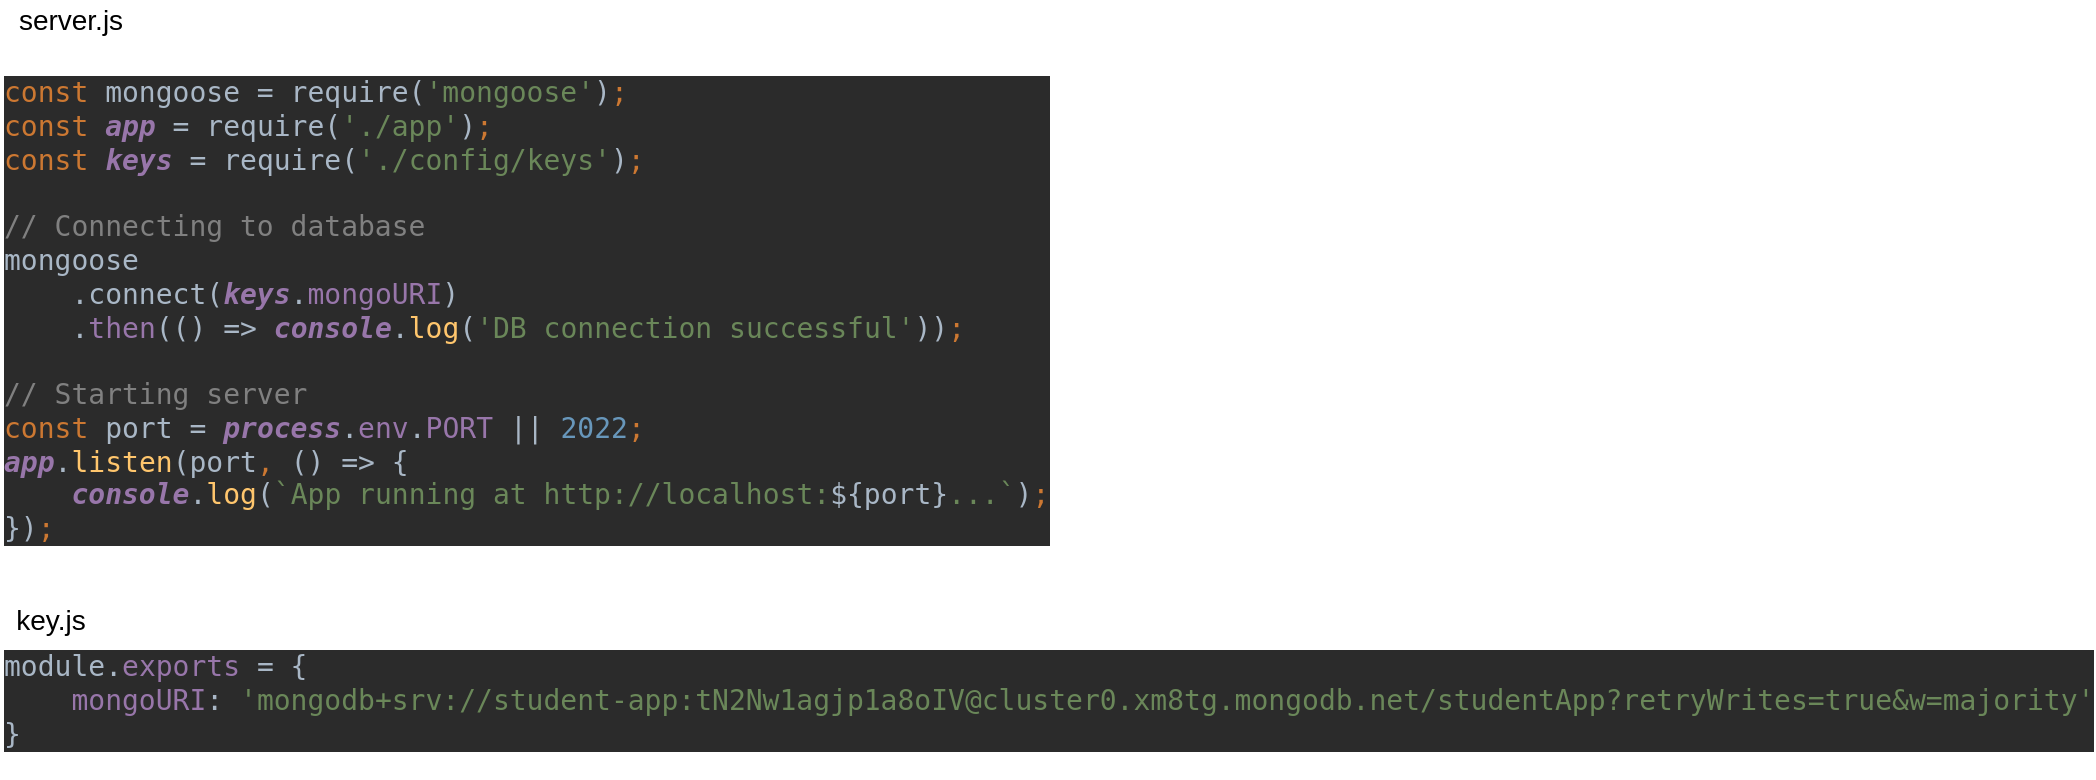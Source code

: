 <mxfile version="13.7.3" type="device" pages="5"><diagram id="oRm-wbKEUOxawoYQl1wb" name="conection"><mxGraphModel dx="1024" dy="592" grid="1" gridSize="10" guides="1" tooltips="1" connect="1" arrows="1" fold="1" page="1" pageScale="1" pageWidth="827" pageHeight="1169" math="0" shadow="0"><root><mxCell id="QCwkkPaSE68ZGYB5eIuL-0"/><mxCell id="QCwkkPaSE68ZGYB5eIuL-1" parent="QCwkkPaSE68ZGYB5eIuL-0"/><mxCell id="QCwkkPaSE68ZGYB5eIuL-2" value="&lt;pre style=&quot;background-color: rgb(43, 43, 43); color: rgb(169, 183, 198); font-family: &amp;quot;jetbrains mono&amp;quot;, monospace; font-size: 14px;&quot;&gt;&lt;span style=&quot;color: rgb(204, 120, 50); font-size: 14px;&quot;&gt;const &lt;/span&gt;mongoose = require(&lt;span style=&quot;color: rgb(106, 135, 89); font-size: 14px;&quot;&gt;'mongoose'&lt;/span&gt;)&lt;span style=&quot;color: rgb(204, 120, 50); font-size: 14px;&quot;&gt;;&lt;br style=&quot;font-size: 14px;&quot;&gt;&lt;/span&gt;&lt;span style=&quot;color: rgb(204, 120, 50); font-size: 14px;&quot;&gt;const &lt;/span&gt;&lt;span style=&quot;color: rgb(152, 118, 170); font-weight: bold; font-style: italic; font-size: 14px;&quot;&gt;app &lt;/span&gt;= require(&lt;span style=&quot;color: rgb(106, 135, 89); font-size: 14px;&quot;&gt;'./app'&lt;/span&gt;)&lt;span style=&quot;color: rgb(204, 120, 50); font-size: 14px;&quot;&gt;;&lt;br style=&quot;font-size: 14px;&quot;&gt;&lt;/span&gt;&lt;span style=&quot;color: rgb(204, 120, 50); font-size: 14px;&quot;&gt;const &lt;/span&gt;&lt;span style=&quot;color: rgb(152, 118, 170); font-weight: bold; font-style: italic; font-size: 14px;&quot;&gt;keys &lt;/span&gt;= require(&lt;span style=&quot;color: rgb(106, 135, 89); font-size: 14px;&quot;&gt;'./config/keys'&lt;/span&gt;)&lt;span style=&quot;color: rgb(204, 120, 50); font-size: 14px;&quot;&gt;;&lt;br style=&quot;font-size: 14px;&quot;&gt;&lt;/span&gt;&lt;span style=&quot;color: rgb(204, 120, 50); font-size: 14px;&quot;&gt;&lt;br style=&quot;font-size: 14px;&quot;&gt;&lt;/span&gt;&lt;span style=&quot;color: rgb(128, 128, 128); font-size: 14px;&quot;&gt;// Connecting to database&lt;br style=&quot;font-size: 14px;&quot;&gt;&lt;/span&gt;mongoose&lt;br style=&quot;font-size: 14px;&quot;&gt;    .connect(&lt;span style=&quot;color: rgb(152, 118, 170); font-weight: bold; font-style: italic; font-size: 14px;&quot;&gt;keys&lt;/span&gt;.&lt;span style=&quot;color: rgb(152, 118, 170); font-size: 14px;&quot;&gt;mongoURI&lt;/span&gt;)&lt;br style=&quot;font-size: 14px;&quot;&gt;    .&lt;span style=&quot;color: rgb(152, 118, 170); font-size: 14px;&quot;&gt;then&lt;/span&gt;(() =&amp;gt; &lt;span style=&quot;color: rgb(152, 118, 170); font-weight: bold; font-style: italic; font-size: 14px;&quot;&gt;console&lt;/span&gt;.&lt;span style=&quot;color: rgb(255, 198, 109); font-size: 14px;&quot;&gt;log&lt;/span&gt;(&lt;span style=&quot;color: rgb(106, 135, 89); font-size: 14px;&quot;&gt;'DB connection successful'&lt;/span&gt;))&lt;span style=&quot;color: rgb(204, 120, 50); font-size: 14px;&quot;&gt;;&lt;br style=&quot;font-size: 14px;&quot;&gt;&lt;/span&gt;&lt;span style=&quot;color: rgb(204, 120, 50); font-size: 14px;&quot;&gt;&lt;br style=&quot;font-size: 14px;&quot;&gt;&lt;/span&gt;&lt;span style=&quot;color: rgb(128, 128, 128); font-size: 14px;&quot;&gt;// Starting server&lt;br style=&quot;font-size: 14px;&quot;&gt;&lt;/span&gt;&lt;span style=&quot;color: rgb(204, 120, 50); font-size: 14px;&quot;&gt;const &lt;/span&gt;port = &lt;span style=&quot;color: rgb(152, 118, 170); font-weight: bold; font-style: italic; font-size: 14px;&quot;&gt;process&lt;/span&gt;.&lt;span style=&quot;color: rgb(152, 118, 170); font-size: 14px;&quot;&gt;env&lt;/span&gt;.&lt;span style=&quot;color: rgb(152, 118, 170); font-size: 14px;&quot;&gt;PORT &lt;/span&gt;|| &lt;span style=&quot;color: rgb(104, 151, 187); font-size: 14px;&quot;&gt;2022&lt;/span&gt;&lt;span style=&quot;color: rgb(204, 120, 50); font-size: 14px;&quot;&gt;;&lt;br style=&quot;font-size: 14px;&quot;&gt;&lt;/span&gt;&lt;span style=&quot;color: rgb(152, 118, 170); font-weight: bold; font-style: italic; font-size: 14px;&quot;&gt;app&lt;/span&gt;.&lt;span style=&quot;color: rgb(255, 198, 109); font-size: 14px;&quot;&gt;listen&lt;/span&gt;(port&lt;span style=&quot;color: rgb(204, 120, 50); font-size: 14px;&quot;&gt;, &lt;/span&gt;() =&amp;gt; {&lt;br style=&quot;font-size: 14px;&quot;&gt;    &lt;span style=&quot;color: rgb(152, 118, 170); font-weight: bold; font-style: italic; font-size: 14px;&quot;&gt;console&lt;/span&gt;.&lt;span style=&quot;color: rgb(255, 198, 109); font-size: 14px;&quot;&gt;log&lt;/span&gt;(&lt;span style=&quot;color: rgb(106, 135, 89); font-size: 14px;&quot;&gt;`App running at http://localhost:&lt;/span&gt;${port}&lt;span style=&quot;color: rgb(106, 135, 89); font-size: 14px;&quot;&gt;...`&lt;/span&gt;)&lt;span style=&quot;color: rgb(204, 120, 50); font-size: 14px;&quot;&gt;;&lt;br style=&quot;font-size: 14px;&quot;&gt;&lt;/span&gt;})&lt;span style=&quot;color: rgb(204, 120, 50); font-size: 14px;&quot;&gt;;&lt;/span&gt;&lt;/pre&gt;" style="text;whiteSpace=wrap;html=1;fontSize=14;verticalAlign=middle;" vertex="1" parent="QCwkkPaSE68ZGYB5eIuL-1"><mxGeometry x="40" y="80" width="520" height="230" as="geometry"/></mxCell><mxCell id="QCwkkPaSE68ZGYB5eIuL-3" value="server.js" style="text;html=1;align=center;verticalAlign=middle;resizable=0;points=[];autosize=1;fontSize=14;" vertex="1" parent="QCwkkPaSE68ZGYB5eIuL-1"><mxGeometry x="40" y="40" width="70" height="20" as="geometry"/></mxCell><mxCell id="QCwkkPaSE68ZGYB5eIuL-4" value="&lt;pre style=&quot;background-color: #2b2b2b ; color: #a9b7c6 ; font-family: &amp;quot;jetbrains mono&amp;quot; , monospace ; font-size: 9 8pt&quot;&gt;module.&lt;span style=&quot;color: #9876aa&quot;&gt;exports &lt;/span&gt;= {&lt;br&gt;    &lt;span style=&quot;color: #9876aa&quot;&gt;mongoURI&lt;/span&gt;: &lt;span style=&quot;color: #6a8759&quot;&gt;'mongodb+srv://student-app:tN2Nw1agjp1a8oIV@cluster0.xm8tg.mongodb.net/studentApp?retryWrites=true&amp;amp;w=majority'&lt;br&gt;&lt;/span&gt;}&lt;/pre&gt;" style="text;whiteSpace=wrap;html=1;fontSize=14;verticalAlign=middle;" vertex="1" parent="QCwkkPaSE68ZGYB5eIuL-1"><mxGeometry x="40" y="360" width="550" height="60" as="geometry"/></mxCell><mxCell id="QCwkkPaSE68ZGYB5eIuL-5" value="key.js" style="text;html=1;align=center;verticalAlign=middle;resizable=0;points=[];autosize=1;fontSize=14;" vertex="1" parent="QCwkkPaSE68ZGYB5eIuL-1"><mxGeometry x="40" y="340" width="50" height="20" as="geometry"/></mxCell></root></mxGraphModel></diagram><diagram id="C0SLp1-Ot98nmbYjIeOZ" name="get"><mxGraphModel dx="1024" dy="592" grid="1" gridSize="10" guides="1" tooltips="1" connect="1" arrows="1" fold="1" page="1" pageScale="1" pageWidth="827" pageHeight="1169" math="0" shadow="0"><root><mxCell id="0"/><mxCell id="1" parent="0"/></root></mxGraphModel></diagram><diagram id="MFLV8ytyMwmdDLiVcy2L" name="add (post)"><mxGraphModel dx="1024" dy="592" grid="1" gridSize="10" guides="1" tooltips="1" connect="1" arrows="1" fold="1" page="1" pageScale="1" pageWidth="827" pageHeight="1169" math="0" shadow="0"><root><mxCell id="myI89vEvNKv6gcAAd4rY-0"/><mxCell id="myI89vEvNKv6gcAAd4rY-1" parent="myI89vEvNKv6gcAAd4rY-0"/></root></mxGraphModel></diagram><diagram id="GpvcQ18G-fxBKWY8ksSB" name="обновить (put)"><mxGraphModel dx="1024" dy="592" grid="1" gridSize="10" guides="1" tooltips="1" connect="1" arrows="1" fold="1" page="1" pageScale="1" pageWidth="827" pageHeight="1169" math="0" shadow="0"><root><mxCell id="jWDOc7dGZvNgSlfrlJe2-0"/><mxCell id="jWDOc7dGZvNgSlfrlJe2-1" parent="jWDOc7dGZvNgSlfrlJe2-0"/></root></mxGraphModel></diagram><diagram id="tbKoQbSzgRgSXjxYEp2X" name="удалить"><mxGraphModel dx="1024" dy="592" grid="1" gridSize="10" guides="1" tooltips="1" connect="1" arrows="1" fold="1" page="1" pageScale="1" pageWidth="827" pageHeight="1169" math="0" shadow="0"><root><mxCell id="xh-6OA4whSZxnYB5qBDb-0"/><mxCell id="xh-6OA4whSZxnYB5qBDb-1" parent="xh-6OA4whSZxnYB5qBDb-0"/></root></mxGraphModel></diagram></mxfile>